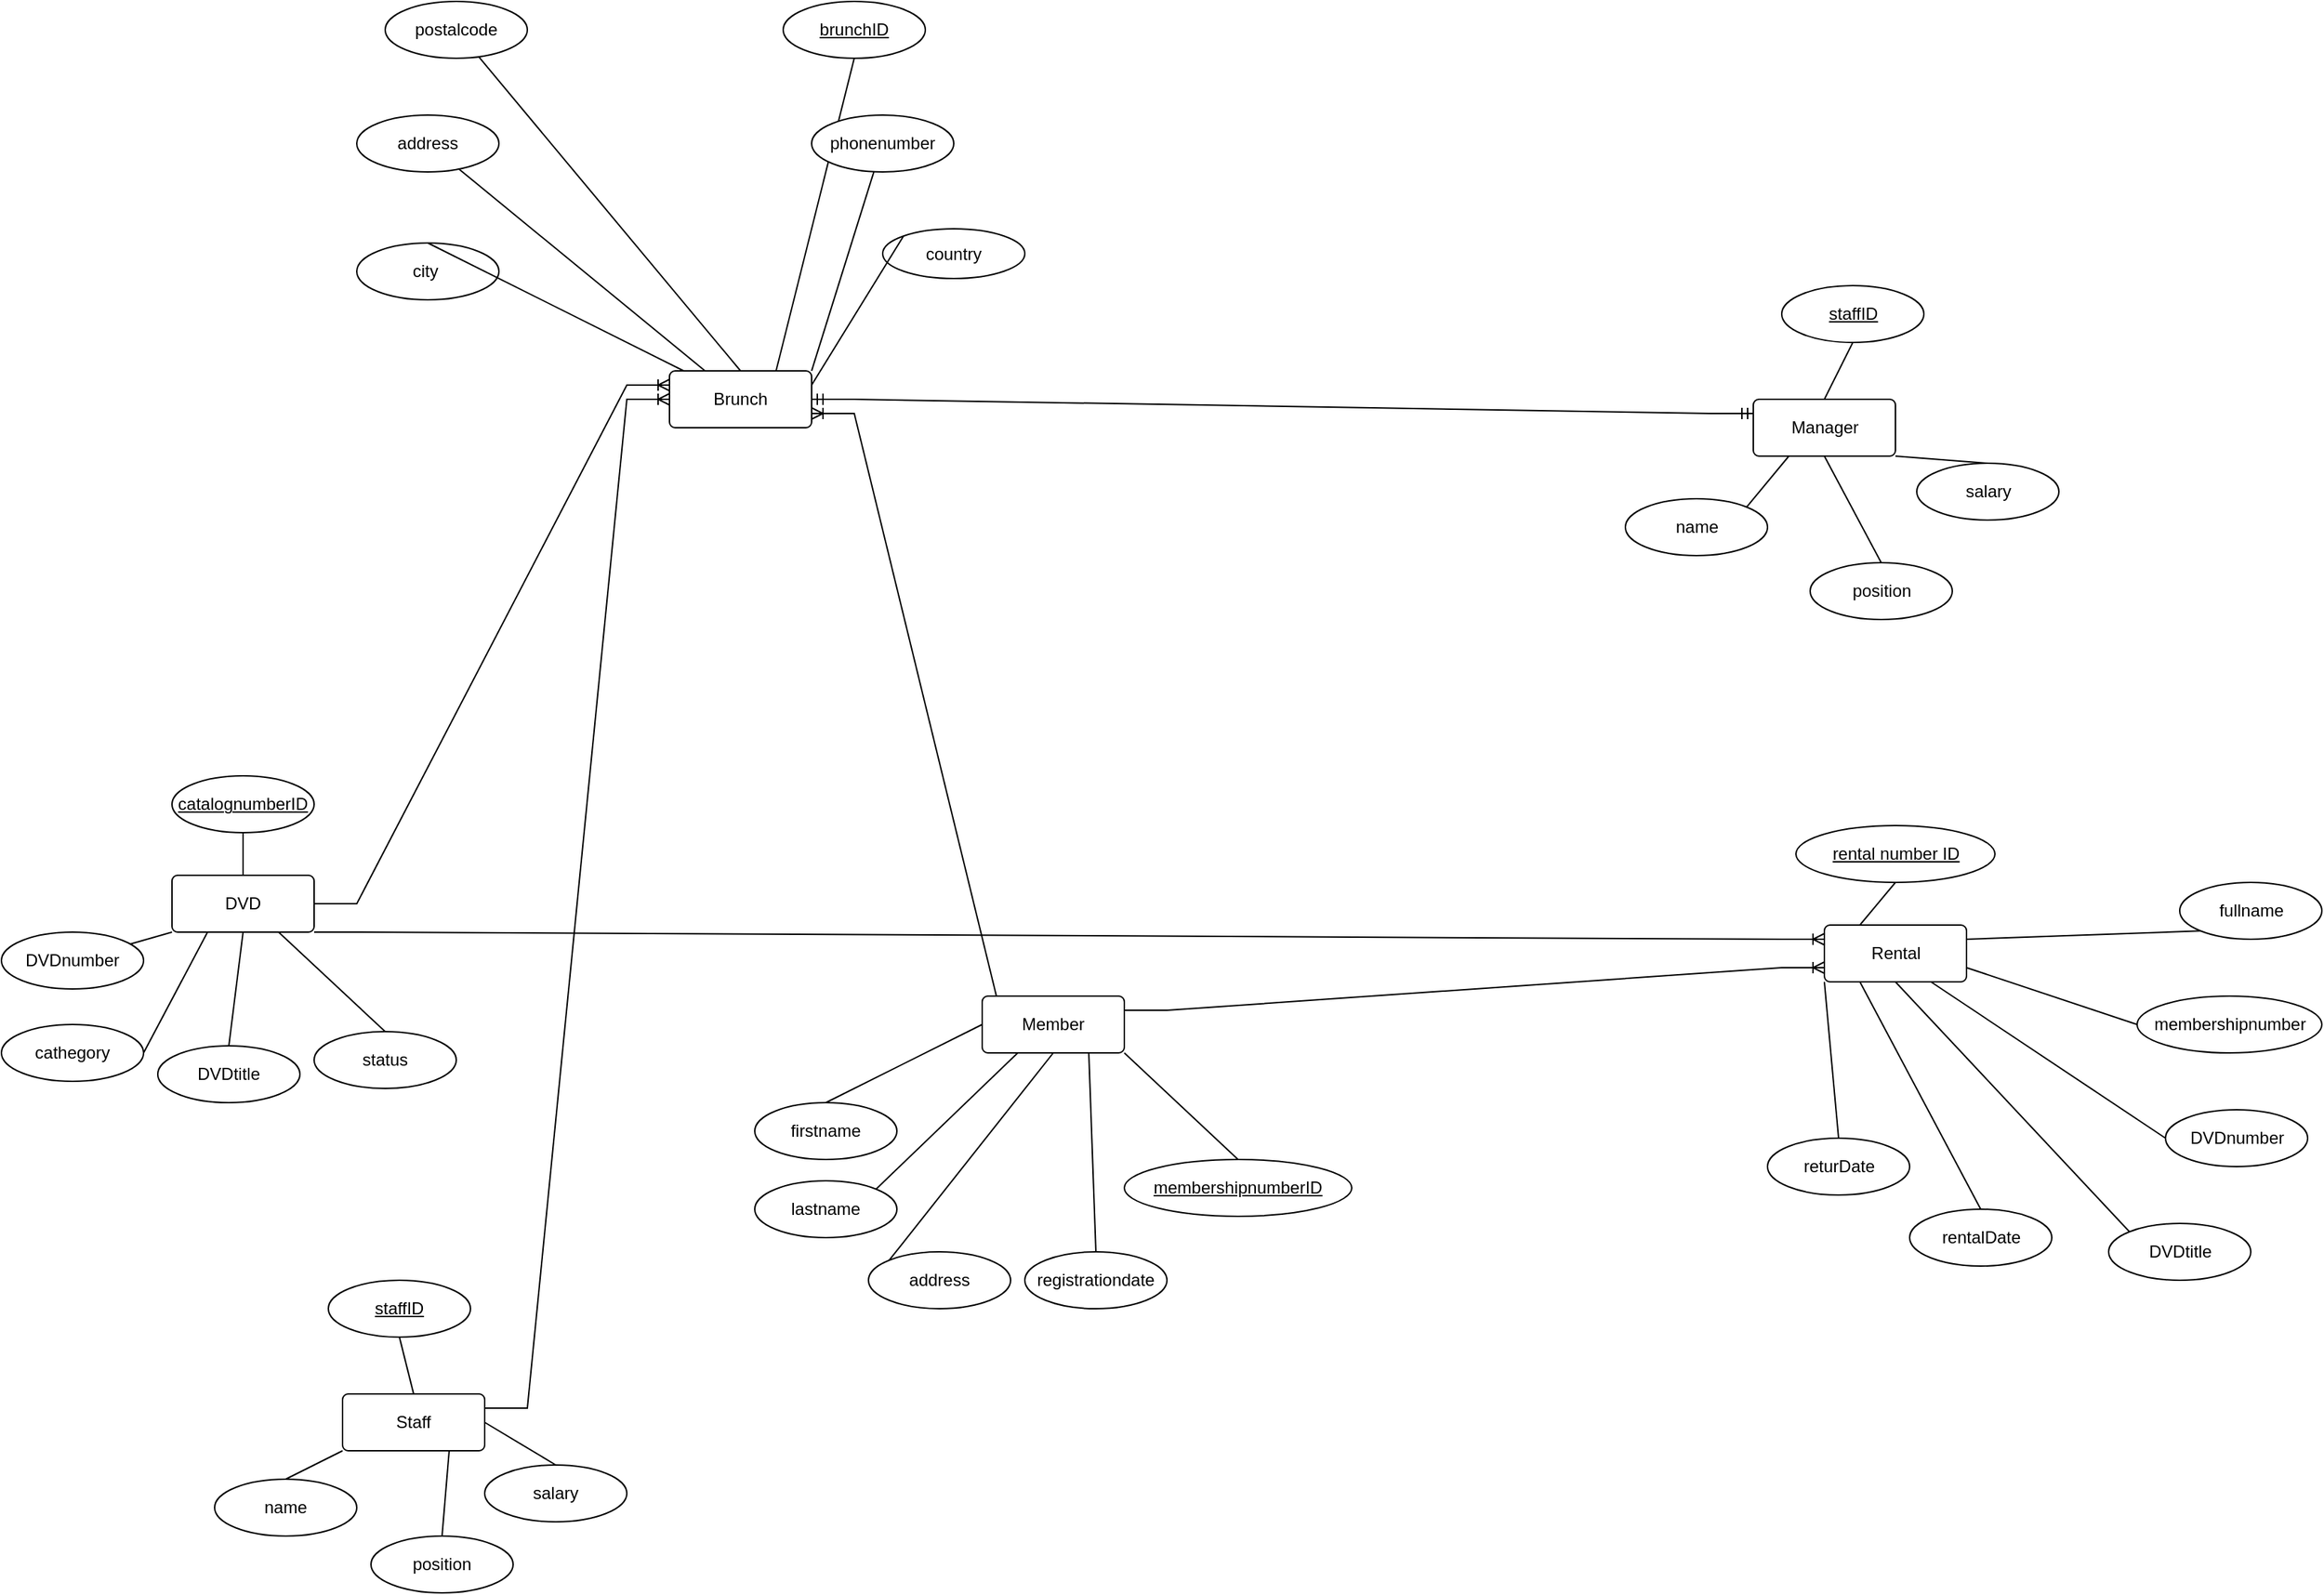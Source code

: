 <mxfile version="24.7.17" pages="2">
  <diagram name="Page-1" id="Kt4_uSkjWrbB8tqFR44q">
    <mxGraphModel dx="2749" dy="2047" grid="1" gridSize="10" guides="1" tooltips="1" connect="1" arrows="1" fold="1" page="1" pageScale="1" pageWidth="850" pageHeight="1100" math="0" shadow="0">
      <root>
        <mxCell id="0" />
        <mxCell id="1" parent="0" />
        <mxCell id="VjKpLaFIwRTDovI-EPHs-1" value="DVD" style="rounded=1;arcSize=10;whiteSpace=wrap;html=1;align=center;" vertex="1" parent="1">
          <mxGeometry x="-290" y="95" width="100" height="40" as="geometry" />
        </mxCell>
        <mxCell id="VjKpLaFIwRTDovI-EPHs-2" value="Brunch" style="rounded=1;arcSize=10;whiteSpace=wrap;html=1;align=center;" vertex="1" parent="1">
          <mxGeometry x="60" y="-260" width="100" height="40" as="geometry" />
        </mxCell>
        <mxCell id="VjKpLaFIwRTDovI-EPHs-3" value="Manager" style="rounded=1;arcSize=10;whiteSpace=wrap;html=1;align=center;" vertex="1" parent="1">
          <mxGeometry x="822.5" y="-240" width="100" height="40" as="geometry" />
        </mxCell>
        <mxCell id="VjKpLaFIwRTDovI-EPHs-4" value="Staff" style="rounded=1;arcSize=10;whiteSpace=wrap;html=1;align=center;" vertex="1" parent="1">
          <mxGeometry x="-170" y="460" width="100" height="40" as="geometry" />
        </mxCell>
        <mxCell id="VjKpLaFIwRTDovI-EPHs-5" value="Member" style="rounded=1;arcSize=10;whiteSpace=wrap;html=1;align=center;" vertex="1" parent="1">
          <mxGeometry x="280" y="180" width="100" height="40" as="geometry" />
        </mxCell>
        <mxCell id="VjKpLaFIwRTDovI-EPHs-6" value="Rental" style="rounded=1;arcSize=10;whiteSpace=wrap;html=1;align=center;" vertex="1" parent="1">
          <mxGeometry x="872.5" y="130" width="100" height="40" as="geometry" />
        </mxCell>
        <mxCell id="VjKpLaFIwRTDovI-EPHs-7" value="brunchID" style="ellipse;whiteSpace=wrap;html=1;align=center;fontStyle=4;" vertex="1" parent="1">
          <mxGeometry x="140" y="-520" width="100" height="40" as="geometry" />
        </mxCell>
        <mxCell id="VjKpLaFIwRTDovI-EPHs-8" value="" style="endArrow=none;html=1;rounded=0;exitX=0.75;exitY=0;exitDx=0;exitDy=0;entryX=0.5;entryY=1;entryDx=0;entryDy=0;" edge="1" parent="1" source="VjKpLaFIwRTDovI-EPHs-2" target="VjKpLaFIwRTDovI-EPHs-7">
          <mxGeometry relative="1" as="geometry">
            <mxPoint x="50" y="-60" as="sourcePoint" />
            <mxPoint x="210" y="-60" as="targetPoint" />
          </mxGeometry>
        </mxCell>
        <mxCell id="VjKpLaFIwRTDovI-EPHs-9" value="address" style="ellipse;whiteSpace=wrap;html=1;align=center;" vertex="1" parent="1">
          <mxGeometry x="-160" y="-440" width="100" height="40" as="geometry" />
        </mxCell>
        <mxCell id="VjKpLaFIwRTDovI-EPHs-10" value="postalcode" style="ellipse;whiteSpace=wrap;html=1;align=center;" vertex="1" parent="1">
          <mxGeometry x="-140" y="-520" width="100" height="40" as="geometry" />
        </mxCell>
        <mxCell id="VjKpLaFIwRTDovI-EPHs-12" value="city&amp;nbsp;" style="ellipse;whiteSpace=wrap;html=1;align=center;" vertex="1" parent="1">
          <mxGeometry x="-160" y="-350" width="100" height="40" as="geometry" />
        </mxCell>
        <mxCell id="VjKpLaFIwRTDovI-EPHs-13" value="country" style="ellipse;whiteSpace=wrap;html=1;align=center;" vertex="1" parent="1">
          <mxGeometry x="210" y="-360" width="100" height="35" as="geometry" />
        </mxCell>
        <mxCell id="VjKpLaFIwRTDovI-EPHs-14" value="phonenumber" style="ellipse;whiteSpace=wrap;html=1;align=center;" vertex="1" parent="1">
          <mxGeometry x="160" y="-440" width="100" height="40" as="geometry" />
        </mxCell>
        <mxCell id="VjKpLaFIwRTDovI-EPHs-15" value="" style="endArrow=none;html=1;rounded=0;entryX=0.5;entryY=0;entryDx=0;entryDy=0;" edge="1" parent="1" source="VjKpLaFIwRTDovI-EPHs-2" target="VjKpLaFIwRTDovI-EPHs-12">
          <mxGeometry relative="1" as="geometry">
            <mxPoint x="50" y="-90" as="sourcePoint" />
            <mxPoint x="130" y="-120" as="targetPoint" />
          </mxGeometry>
        </mxCell>
        <mxCell id="VjKpLaFIwRTDovI-EPHs-16" value="" style="endArrow=none;html=1;rounded=0;exitX=1;exitY=0;exitDx=0;exitDy=0;" edge="1" parent="1" source="VjKpLaFIwRTDovI-EPHs-2" target="VjKpLaFIwRTDovI-EPHs-14">
          <mxGeometry relative="1" as="geometry">
            <mxPoint x="50" y="-90" as="sourcePoint" />
            <mxPoint x="210" y="-90" as="targetPoint" />
          </mxGeometry>
        </mxCell>
        <mxCell id="VjKpLaFIwRTDovI-EPHs-17" value="" style="endArrow=none;html=1;rounded=0;exitX=1;exitY=0.25;exitDx=0;exitDy=0;entryX=0;entryY=0;entryDx=0;entryDy=0;" edge="1" parent="1" source="VjKpLaFIwRTDovI-EPHs-2" target="VjKpLaFIwRTDovI-EPHs-13">
          <mxGeometry relative="1" as="geometry">
            <mxPoint x="50" y="-90" as="sourcePoint" />
            <mxPoint x="210" y="-90" as="targetPoint" />
          </mxGeometry>
        </mxCell>
        <mxCell id="VjKpLaFIwRTDovI-EPHs-18" value="" style="endArrow=none;html=1;rounded=0;exitX=0.25;exitY=0;exitDx=0;exitDy=0;" edge="1" parent="1" source="VjKpLaFIwRTDovI-EPHs-2" target="VjKpLaFIwRTDovI-EPHs-9">
          <mxGeometry relative="1" as="geometry">
            <mxPoint x="50" y="-90" as="sourcePoint" />
            <mxPoint x="210" y="-90" as="targetPoint" />
          </mxGeometry>
        </mxCell>
        <mxCell id="VjKpLaFIwRTDovI-EPHs-19" value="" style="endArrow=none;html=1;rounded=0;exitX=0.5;exitY=0;exitDx=0;exitDy=0;" edge="1" parent="1" source="VjKpLaFIwRTDovI-EPHs-2" target="VjKpLaFIwRTDovI-EPHs-10">
          <mxGeometry relative="1" as="geometry">
            <mxPoint x="70" y="-220" as="sourcePoint" />
            <mxPoint x="210" y="-90" as="targetPoint" />
          </mxGeometry>
        </mxCell>
        <mxCell id="VjKpLaFIwRTDovI-EPHs-20" value="catalognumberID" style="ellipse;whiteSpace=wrap;html=1;align=center;fontStyle=4;" vertex="1" parent="1">
          <mxGeometry x="-290" y="25" width="100" height="40" as="geometry" />
        </mxCell>
        <mxCell id="VjKpLaFIwRTDovI-EPHs-21" value="" style="endArrow=none;html=1;rounded=0;exitX=0.5;exitY=1;exitDx=0;exitDy=0;entryX=0.5;entryY=0;entryDx=0;entryDy=0;" edge="1" parent="1" source="VjKpLaFIwRTDovI-EPHs-20" target="VjKpLaFIwRTDovI-EPHs-1">
          <mxGeometry relative="1" as="geometry">
            <mxPoint x="-320" y="184" as="sourcePoint" />
            <mxPoint x="-160" y="184" as="targetPoint" />
          </mxGeometry>
        </mxCell>
        <mxCell id="VjKpLaFIwRTDovI-EPHs-22" value="DVDnumber" style="ellipse;whiteSpace=wrap;html=1;align=center;" vertex="1" parent="1">
          <mxGeometry x="-410" y="135" width="100" height="40" as="geometry" />
        </mxCell>
        <mxCell id="VjKpLaFIwRTDovI-EPHs-23" value="cathegory" style="ellipse;whiteSpace=wrap;html=1;align=center;" vertex="1" parent="1">
          <mxGeometry x="-410" y="200" width="100" height="40" as="geometry" />
        </mxCell>
        <mxCell id="VjKpLaFIwRTDovI-EPHs-24" value="DVDtitle" style="ellipse;whiteSpace=wrap;html=1;align=center;" vertex="1" parent="1">
          <mxGeometry x="-300" y="215" width="100" height="40" as="geometry" />
        </mxCell>
        <mxCell id="VjKpLaFIwRTDovI-EPHs-25" value="status" style="ellipse;whiteSpace=wrap;html=1;align=center;" vertex="1" parent="1">
          <mxGeometry x="-190" y="205" width="100" height="40" as="geometry" />
        </mxCell>
        <mxCell id="VjKpLaFIwRTDovI-EPHs-26" value="" style="endArrow=none;html=1;rounded=0;entryX=0.5;entryY=0;entryDx=0;entryDy=0;exitX=0.5;exitY=1;exitDx=0;exitDy=0;" edge="1" parent="1" source="VjKpLaFIwRTDovI-EPHs-1" target="VjKpLaFIwRTDovI-EPHs-24">
          <mxGeometry relative="1" as="geometry">
            <mxPoint x="-230" y="135" as="sourcePoint" />
            <mxPoint x="140" y="265" as="targetPoint" />
          </mxGeometry>
        </mxCell>
        <mxCell id="VjKpLaFIwRTDovI-EPHs-27" value="" style="endArrow=none;html=1;rounded=0;exitX=0.5;exitY=0;exitDx=0;exitDy=0;entryX=0.75;entryY=1;entryDx=0;entryDy=0;" edge="1" parent="1" source="VjKpLaFIwRTDovI-EPHs-25" target="VjKpLaFIwRTDovI-EPHs-1">
          <mxGeometry relative="1" as="geometry">
            <mxPoint x="-20" y="265" as="sourcePoint" />
            <mxPoint x="140" y="265" as="targetPoint" />
          </mxGeometry>
        </mxCell>
        <mxCell id="VjKpLaFIwRTDovI-EPHs-28" value="" style="endArrow=none;html=1;rounded=0;entryX=0;entryY=1;entryDx=0;entryDy=0;" edge="1" parent="1" source="VjKpLaFIwRTDovI-EPHs-22" target="VjKpLaFIwRTDovI-EPHs-1">
          <mxGeometry relative="1" as="geometry">
            <mxPoint x="-20" y="265" as="sourcePoint" />
            <mxPoint x="140" y="265" as="targetPoint" />
          </mxGeometry>
        </mxCell>
        <mxCell id="VjKpLaFIwRTDovI-EPHs-30" value="" style="endArrow=none;html=1;rounded=0;exitX=1;exitY=0.5;exitDx=0;exitDy=0;entryX=0.25;entryY=1;entryDx=0;entryDy=0;" edge="1" parent="1" source="VjKpLaFIwRTDovI-EPHs-23" target="VjKpLaFIwRTDovI-EPHs-1">
          <mxGeometry relative="1" as="geometry">
            <mxPoint x="-20" y="265" as="sourcePoint" />
            <mxPoint x="140" y="265" as="targetPoint" />
          </mxGeometry>
        </mxCell>
        <mxCell id="VjKpLaFIwRTDovI-EPHs-32" value="staffID" style="ellipse;whiteSpace=wrap;html=1;align=center;fontStyle=4;" vertex="1" parent="1">
          <mxGeometry x="-180" y="380" width="100" height="40" as="geometry" />
        </mxCell>
        <mxCell id="VjKpLaFIwRTDovI-EPHs-33" value="salary" style="ellipse;whiteSpace=wrap;html=1;align=center;" vertex="1" parent="1">
          <mxGeometry x="-70" y="510" width="100" height="40" as="geometry" />
        </mxCell>
        <mxCell id="VjKpLaFIwRTDovI-EPHs-34" value="position" style="ellipse;whiteSpace=wrap;html=1;align=center;" vertex="1" parent="1">
          <mxGeometry x="-150" y="560" width="100" height="40" as="geometry" />
        </mxCell>
        <mxCell id="VjKpLaFIwRTDovI-EPHs-35" value="name" style="ellipse;whiteSpace=wrap;html=1;align=center;" vertex="1" parent="1">
          <mxGeometry x="-260" y="520" width="100" height="40" as="geometry" />
        </mxCell>
        <mxCell id="VjKpLaFIwRTDovI-EPHs-36" value="" style="endArrow=none;html=1;rounded=0;exitX=0.5;exitY=0;exitDx=0;exitDy=0;entryX=0.5;entryY=1;entryDx=0;entryDy=0;" edge="1" parent="1" source="VjKpLaFIwRTDovI-EPHs-4" target="VjKpLaFIwRTDovI-EPHs-32">
          <mxGeometry relative="1" as="geometry">
            <mxPoint x="120" y="580" as="sourcePoint" />
            <mxPoint x="280" y="580" as="targetPoint" />
          </mxGeometry>
        </mxCell>
        <mxCell id="VjKpLaFIwRTDovI-EPHs-37" value="" style="endArrow=none;html=1;rounded=0;exitX=0.5;exitY=0;exitDx=0;exitDy=0;entryX=1;entryY=0.5;entryDx=0;entryDy=0;" edge="1" parent="1" source="VjKpLaFIwRTDovI-EPHs-33" target="VjKpLaFIwRTDovI-EPHs-4">
          <mxGeometry relative="1" as="geometry">
            <mxPoint x="120" y="580" as="sourcePoint" />
            <mxPoint x="280" y="580" as="targetPoint" />
          </mxGeometry>
        </mxCell>
        <mxCell id="VjKpLaFIwRTDovI-EPHs-38" value="" style="endArrow=none;html=1;rounded=0;exitX=0.5;exitY=0;exitDx=0;exitDy=0;entryX=0.75;entryY=1;entryDx=0;entryDy=0;" edge="1" parent="1" source="VjKpLaFIwRTDovI-EPHs-34" target="VjKpLaFIwRTDovI-EPHs-4">
          <mxGeometry relative="1" as="geometry">
            <mxPoint x="120" y="580" as="sourcePoint" />
            <mxPoint x="280" y="580" as="targetPoint" />
          </mxGeometry>
        </mxCell>
        <mxCell id="VjKpLaFIwRTDovI-EPHs-39" value="" style="endArrow=none;html=1;rounded=0;exitX=0.5;exitY=0;exitDx=0;exitDy=0;entryX=0;entryY=1;entryDx=0;entryDy=0;" edge="1" parent="1" source="VjKpLaFIwRTDovI-EPHs-35" target="VjKpLaFIwRTDovI-EPHs-4">
          <mxGeometry relative="1" as="geometry">
            <mxPoint x="120" y="580" as="sourcePoint" />
            <mxPoint x="280" y="580" as="targetPoint" />
          </mxGeometry>
        </mxCell>
        <mxCell id="VjKpLaFIwRTDovI-EPHs-40" value="membershipnumberID" style="ellipse;whiteSpace=wrap;html=1;align=center;fontStyle=4;" vertex="1" parent="1">
          <mxGeometry x="380" y="295" width="160" height="40" as="geometry" />
        </mxCell>
        <mxCell id="VjKpLaFIwRTDovI-EPHs-42" value="registrationdate" style="ellipse;whiteSpace=wrap;html=1;align=center;" vertex="1" parent="1">
          <mxGeometry x="310" y="360" width="100" height="40" as="geometry" />
        </mxCell>
        <mxCell id="VjKpLaFIwRTDovI-EPHs-43" value="address" style="ellipse;whiteSpace=wrap;html=1;align=center;" vertex="1" parent="1">
          <mxGeometry x="200" y="360" width="100" height="40" as="geometry" />
        </mxCell>
        <mxCell id="VjKpLaFIwRTDovI-EPHs-44" value="lastname" style="ellipse;whiteSpace=wrap;html=1;align=center;" vertex="1" parent="1">
          <mxGeometry x="120" y="310" width="100" height="40" as="geometry" />
        </mxCell>
        <mxCell id="VjKpLaFIwRTDovI-EPHs-45" value="firstname" style="ellipse;whiteSpace=wrap;html=1;align=center;" vertex="1" parent="1">
          <mxGeometry x="120" y="255" width="100" height="40" as="geometry" />
        </mxCell>
        <mxCell id="VjKpLaFIwRTDovI-EPHs-46" value="" style="endArrow=none;html=1;rounded=0;exitX=1;exitY=1;exitDx=0;exitDy=0;entryX=0.5;entryY=0;entryDx=0;entryDy=0;" edge="1" parent="1" source="VjKpLaFIwRTDovI-EPHs-5" target="VjKpLaFIwRTDovI-EPHs-40">
          <mxGeometry relative="1" as="geometry">
            <mxPoint x="250" y="180" as="sourcePoint" />
            <mxPoint x="410" y="180" as="targetPoint" />
          </mxGeometry>
        </mxCell>
        <mxCell id="VjKpLaFIwRTDovI-EPHs-47" value="" style="endArrow=none;html=1;rounded=0;exitX=0.5;exitY=0;exitDx=0;exitDy=0;entryX=0;entryY=0.5;entryDx=0;entryDy=0;" edge="1" parent="1" source="VjKpLaFIwRTDovI-EPHs-45" target="VjKpLaFIwRTDovI-EPHs-5">
          <mxGeometry relative="1" as="geometry">
            <mxPoint x="250" y="180" as="sourcePoint" />
            <mxPoint x="410" y="180" as="targetPoint" />
          </mxGeometry>
        </mxCell>
        <mxCell id="VjKpLaFIwRTDovI-EPHs-48" value="" style="endArrow=none;html=1;rounded=0;entryX=1;entryY=0;entryDx=0;entryDy=0;exitX=0.25;exitY=1;exitDx=0;exitDy=0;" edge="1" parent="1" source="VjKpLaFIwRTDovI-EPHs-5" target="VjKpLaFIwRTDovI-EPHs-44">
          <mxGeometry relative="1" as="geometry">
            <mxPoint x="250" y="180" as="sourcePoint" />
            <mxPoint x="410" y="180" as="targetPoint" />
          </mxGeometry>
        </mxCell>
        <mxCell id="VjKpLaFIwRTDovI-EPHs-49" value="" style="endArrow=none;html=1;rounded=0;entryX=0;entryY=0;entryDx=0;entryDy=0;exitX=0.5;exitY=1;exitDx=0;exitDy=0;" edge="1" parent="1" source="VjKpLaFIwRTDovI-EPHs-5" target="VjKpLaFIwRTDovI-EPHs-43">
          <mxGeometry relative="1" as="geometry">
            <mxPoint x="250" y="180" as="sourcePoint" />
            <mxPoint x="410" y="180" as="targetPoint" />
          </mxGeometry>
        </mxCell>
        <mxCell id="VjKpLaFIwRTDovI-EPHs-50" value="" style="endArrow=none;html=1;rounded=0;entryX=0.5;entryY=0;entryDx=0;entryDy=0;exitX=0.75;exitY=1;exitDx=0;exitDy=0;" edge="1" parent="1" source="VjKpLaFIwRTDovI-EPHs-5" target="VjKpLaFIwRTDovI-EPHs-42">
          <mxGeometry relative="1" as="geometry">
            <mxPoint x="250" y="180" as="sourcePoint" />
            <mxPoint x="410" y="180" as="targetPoint" />
          </mxGeometry>
        </mxCell>
        <mxCell id="VjKpLaFIwRTDovI-EPHs-51" value="rental number ID" style="ellipse;whiteSpace=wrap;html=1;align=center;fontStyle=4;" vertex="1" parent="1">
          <mxGeometry x="852.5" y="60" width="140" height="40" as="geometry" />
        </mxCell>
        <mxCell id="VjKpLaFIwRTDovI-EPHs-52" value="returDate" style="ellipse;whiteSpace=wrap;html=1;align=center;" vertex="1" parent="1">
          <mxGeometry x="832.5" y="280" width="100" height="40" as="geometry" />
        </mxCell>
        <mxCell id="VjKpLaFIwRTDovI-EPHs-53" value="rentalDate" style="ellipse;whiteSpace=wrap;html=1;align=center;" vertex="1" parent="1">
          <mxGeometry x="932.5" y="330" width="100" height="40" as="geometry" />
        </mxCell>
        <mxCell id="VjKpLaFIwRTDovI-EPHs-54" value="DVDtitle" style="ellipse;whiteSpace=wrap;html=1;align=center;" vertex="1" parent="1">
          <mxGeometry x="1072.5" y="340" width="100" height="40" as="geometry" />
        </mxCell>
        <mxCell id="VjKpLaFIwRTDovI-EPHs-55" value="DVDnumber" style="ellipse;whiteSpace=wrap;html=1;align=center;" vertex="1" parent="1">
          <mxGeometry x="1112.5" y="260" width="100" height="40" as="geometry" />
        </mxCell>
        <mxCell id="VjKpLaFIwRTDovI-EPHs-56" value="membershipnumber" style="ellipse;whiteSpace=wrap;html=1;align=center;" vertex="1" parent="1">
          <mxGeometry x="1092.5" y="180" width="130" height="40" as="geometry" />
        </mxCell>
        <mxCell id="VjKpLaFIwRTDovI-EPHs-57" value="fullname" style="ellipse;whiteSpace=wrap;html=1;align=center;" vertex="1" parent="1">
          <mxGeometry x="1122.5" y="100" width="100" height="40" as="geometry" />
        </mxCell>
        <mxCell id="VjKpLaFIwRTDovI-EPHs-58" value="" style="endArrow=none;html=1;rounded=0;exitX=0.25;exitY=0;exitDx=0;exitDy=0;entryX=0.5;entryY=1;entryDx=0;entryDy=0;" edge="1" parent="1" source="VjKpLaFIwRTDovI-EPHs-6" target="VjKpLaFIwRTDovI-EPHs-51">
          <mxGeometry relative="1" as="geometry">
            <mxPoint x="612.5" y="20" as="sourcePoint" />
            <mxPoint x="772.5" y="20" as="targetPoint" />
          </mxGeometry>
        </mxCell>
        <mxCell id="VjKpLaFIwRTDovI-EPHs-59" value="" style="endArrow=none;html=1;rounded=0;exitX=0.5;exitY=0;exitDx=0;exitDy=0;entryX=0;entryY=1;entryDx=0;entryDy=0;" edge="1" parent="1" source="VjKpLaFIwRTDovI-EPHs-52" target="VjKpLaFIwRTDovI-EPHs-6">
          <mxGeometry relative="1" as="geometry">
            <mxPoint x="612.5" y="120" as="sourcePoint" />
            <mxPoint x="772.5" y="120" as="targetPoint" />
          </mxGeometry>
        </mxCell>
        <mxCell id="VjKpLaFIwRTDovI-EPHs-60" value="" style="endArrow=none;html=1;rounded=0;exitX=0.5;exitY=0;exitDx=0;exitDy=0;entryX=0.25;entryY=1;entryDx=0;entryDy=0;" edge="1" parent="1" source="VjKpLaFIwRTDovI-EPHs-53" target="VjKpLaFIwRTDovI-EPHs-6">
          <mxGeometry relative="1" as="geometry">
            <mxPoint x="612.5" y="120" as="sourcePoint" />
            <mxPoint x="772.5" y="120" as="targetPoint" />
          </mxGeometry>
        </mxCell>
        <mxCell id="VjKpLaFIwRTDovI-EPHs-61" value="" style="endArrow=none;html=1;rounded=0;exitX=0;exitY=0;exitDx=0;exitDy=0;entryX=0.5;entryY=1;entryDx=0;entryDy=0;" edge="1" parent="1" source="VjKpLaFIwRTDovI-EPHs-54" target="VjKpLaFIwRTDovI-EPHs-6">
          <mxGeometry relative="1" as="geometry">
            <mxPoint x="612.5" y="120" as="sourcePoint" />
            <mxPoint x="772.5" y="120" as="targetPoint" />
          </mxGeometry>
        </mxCell>
        <mxCell id="VjKpLaFIwRTDovI-EPHs-62" value="" style="endArrow=none;html=1;rounded=0;exitX=0.75;exitY=1;exitDx=0;exitDy=0;entryX=0;entryY=0.5;entryDx=0;entryDy=0;" edge="1" parent="1" source="VjKpLaFIwRTDovI-EPHs-6" target="VjKpLaFIwRTDovI-EPHs-55">
          <mxGeometry relative="1" as="geometry">
            <mxPoint x="612.5" y="120" as="sourcePoint" />
            <mxPoint x="772.5" y="120" as="targetPoint" />
          </mxGeometry>
        </mxCell>
        <mxCell id="VjKpLaFIwRTDovI-EPHs-63" value="" style="endArrow=none;html=1;rounded=0;exitX=1;exitY=0.75;exitDx=0;exitDy=0;entryX=0;entryY=0.5;entryDx=0;entryDy=0;" edge="1" parent="1" source="VjKpLaFIwRTDovI-EPHs-6" target="VjKpLaFIwRTDovI-EPHs-56">
          <mxGeometry relative="1" as="geometry">
            <mxPoint x="612.5" y="120" as="sourcePoint" />
            <mxPoint x="772.5" y="120" as="targetPoint" />
          </mxGeometry>
        </mxCell>
        <mxCell id="VjKpLaFIwRTDovI-EPHs-64" value="" style="endArrow=none;html=1;rounded=0;exitX=1;exitY=0.25;exitDx=0;exitDy=0;entryX=0;entryY=1;entryDx=0;entryDy=0;" edge="1" parent="1" source="VjKpLaFIwRTDovI-EPHs-6" target="VjKpLaFIwRTDovI-EPHs-57">
          <mxGeometry relative="1" as="geometry">
            <mxPoint x="612.5" y="120" as="sourcePoint" />
            <mxPoint x="772.5" y="120" as="targetPoint" />
          </mxGeometry>
        </mxCell>
        <mxCell id="VjKpLaFIwRTDovI-EPHs-65" value="staffID" style="ellipse;whiteSpace=wrap;html=1;align=center;fontStyle=4;" vertex="1" parent="1">
          <mxGeometry x="842.5" y="-320" width="100" height="40" as="geometry" />
        </mxCell>
        <mxCell id="VjKpLaFIwRTDovI-EPHs-67" value="name" style="ellipse;whiteSpace=wrap;html=1;align=center;" vertex="1" parent="1">
          <mxGeometry x="732.5" y="-170" width="100" height="40" as="geometry" />
        </mxCell>
        <mxCell id="VjKpLaFIwRTDovI-EPHs-68" value="position" style="ellipse;whiteSpace=wrap;html=1;align=center;" vertex="1" parent="1">
          <mxGeometry x="862.5" y="-125" width="100" height="40" as="geometry" />
        </mxCell>
        <mxCell id="VjKpLaFIwRTDovI-EPHs-69" value="salary" style="ellipse;whiteSpace=wrap;html=1;align=center;" vertex="1" parent="1">
          <mxGeometry x="937.5" y="-195" width="100" height="40" as="geometry" />
        </mxCell>
        <mxCell id="VjKpLaFIwRTDovI-EPHs-70" value="" style="endArrow=none;html=1;rounded=0;exitX=0.5;exitY=1;exitDx=0;exitDy=0;entryX=0.5;entryY=0;entryDx=0;entryDy=0;" edge="1" parent="1" source="VjKpLaFIwRTDovI-EPHs-65" target="VjKpLaFIwRTDovI-EPHs-3">
          <mxGeometry relative="1" as="geometry">
            <mxPoint x="442.5" y="-90" as="sourcePoint" />
            <mxPoint x="602.5" y="-90" as="targetPoint" />
          </mxGeometry>
        </mxCell>
        <mxCell id="VjKpLaFIwRTDovI-EPHs-71" value="" style="endArrow=none;html=1;rounded=0;entryX=1;entryY=0;entryDx=0;entryDy=0;exitX=0.25;exitY=1;exitDx=0;exitDy=0;" edge="1" parent="1" source="VjKpLaFIwRTDovI-EPHs-3" target="VjKpLaFIwRTDovI-EPHs-67">
          <mxGeometry relative="1" as="geometry">
            <mxPoint x="442.5" y="-90" as="sourcePoint" />
            <mxPoint x="602.5" y="-90" as="targetPoint" />
          </mxGeometry>
        </mxCell>
        <mxCell id="VjKpLaFIwRTDovI-EPHs-72" value="" style="endArrow=none;html=1;rounded=0;exitX=0.5;exitY=0;exitDx=0;exitDy=0;entryX=0.5;entryY=1;entryDx=0;entryDy=0;" edge="1" parent="1" source="VjKpLaFIwRTDovI-EPHs-68" target="VjKpLaFIwRTDovI-EPHs-3">
          <mxGeometry relative="1" as="geometry">
            <mxPoint x="442.5" y="-90" as="sourcePoint" />
            <mxPoint x="602.5" y="-90" as="targetPoint" />
          </mxGeometry>
        </mxCell>
        <mxCell id="VjKpLaFIwRTDovI-EPHs-73" value="" style="endArrow=none;html=1;rounded=0;exitX=1;exitY=1;exitDx=0;exitDy=0;entryX=0.5;entryY=0;entryDx=0;entryDy=0;" edge="1" parent="1" source="VjKpLaFIwRTDovI-EPHs-3" target="VjKpLaFIwRTDovI-EPHs-69">
          <mxGeometry relative="1" as="geometry">
            <mxPoint x="442.5" y="-90" as="sourcePoint" />
            <mxPoint x="602.5" y="-90" as="targetPoint" />
          </mxGeometry>
        </mxCell>
        <mxCell id="VjKpLaFIwRTDovI-EPHs-100" value="" style="edgeStyle=entityRelationEdgeStyle;fontSize=12;html=1;endArrow=ERoneToMany;rounded=0;exitX=1;exitY=0.25;exitDx=0;exitDy=0;" edge="1" parent="1" source="VjKpLaFIwRTDovI-EPHs-4" target="VjKpLaFIwRTDovI-EPHs-2">
          <mxGeometry width="100" height="100" relative="1" as="geometry">
            <mxPoint x="30" y="300" as="sourcePoint" />
            <mxPoint x="130" y="200" as="targetPoint" />
          </mxGeometry>
        </mxCell>
        <mxCell id="VjKpLaFIwRTDovI-EPHs-101" value="" style="edgeStyle=entityRelationEdgeStyle;fontSize=12;html=1;endArrow=ERmandOne;startArrow=ERmandOne;rounded=0;exitX=1;exitY=0.5;exitDx=0;exitDy=0;entryX=0;entryY=0.25;entryDx=0;entryDy=0;" edge="1" parent="1" source="VjKpLaFIwRTDovI-EPHs-2" target="VjKpLaFIwRTDovI-EPHs-3">
          <mxGeometry width="100" height="100" relative="1" as="geometry">
            <mxPoint x="370" y="300" as="sourcePoint" />
            <mxPoint x="470" y="200" as="targetPoint" />
          </mxGeometry>
        </mxCell>
        <mxCell id="VjKpLaFIwRTDovI-EPHs-102" value="" style="edgeStyle=entityRelationEdgeStyle;fontSize=12;html=1;endArrow=ERoneToMany;rounded=0;entryX=1;entryY=0.75;entryDx=0;entryDy=0;exitX=0.4;exitY=0;exitDx=0;exitDy=0;exitPerimeter=0;" edge="1" parent="1" source="VjKpLaFIwRTDovI-EPHs-5" target="VjKpLaFIwRTDovI-EPHs-2">
          <mxGeometry width="100" height="100" relative="1" as="geometry">
            <mxPoint x="250" y="250" as="sourcePoint" />
            <mxPoint x="470" y="270" as="targetPoint" />
          </mxGeometry>
        </mxCell>
        <mxCell id="VjKpLaFIwRTDovI-EPHs-103" value="" style="edgeStyle=entityRelationEdgeStyle;fontSize=12;html=1;endArrow=ERoneToMany;rounded=0;exitX=1;exitY=0.5;exitDx=0;exitDy=0;entryX=0;entryY=0.25;entryDx=0;entryDy=0;" edge="1" parent="1" source="VjKpLaFIwRTDovI-EPHs-1" target="VjKpLaFIwRTDovI-EPHs-2">
          <mxGeometry width="100" height="100" relative="1" as="geometry">
            <mxPoint x="370" y="260" as="sourcePoint" />
            <mxPoint x="470" y="160" as="targetPoint" />
          </mxGeometry>
        </mxCell>
        <mxCell id="VjKpLaFIwRTDovI-EPHs-104" value="" style="edgeStyle=entityRelationEdgeStyle;fontSize=12;html=1;endArrow=ERoneToMany;rounded=0;exitX=1;exitY=1;exitDx=0;exitDy=0;entryX=0;entryY=0.25;entryDx=0;entryDy=0;" edge="1" parent="1" source="VjKpLaFIwRTDovI-EPHs-1" target="VjKpLaFIwRTDovI-EPHs-6">
          <mxGeometry width="100" height="100" relative="1" as="geometry">
            <mxPoint x="370" y="260" as="sourcePoint" />
            <mxPoint x="470" y="160" as="targetPoint" />
          </mxGeometry>
        </mxCell>
        <mxCell id="VjKpLaFIwRTDovI-EPHs-105" value="" style="edgeStyle=entityRelationEdgeStyle;fontSize=12;html=1;endArrow=ERoneToMany;rounded=0;exitX=1;exitY=0.25;exitDx=0;exitDy=0;entryX=0;entryY=0.75;entryDx=0;entryDy=0;" edge="1" parent="1" source="VjKpLaFIwRTDovI-EPHs-5" target="VjKpLaFIwRTDovI-EPHs-6">
          <mxGeometry width="100" height="100" relative="1" as="geometry">
            <mxPoint x="370" y="260" as="sourcePoint" />
            <mxPoint x="470" y="160" as="targetPoint" />
          </mxGeometry>
        </mxCell>
      </root>
    </mxGraphModel>
  </diagram>
  <diagram id="uMQCMqQtII12i-Ih_85F" name="Page-2">
    <mxGraphModel grid="1" page="1" gridSize="10" guides="1" tooltips="1" connect="1" arrows="1" fold="1" pageScale="1" pageWidth="850" pageHeight="1100" math="0" shadow="0">
      <root>
        <mxCell id="0" />
        <mxCell id="1" parent="0" />
      </root>
    </mxGraphModel>
  </diagram>
</mxfile>

